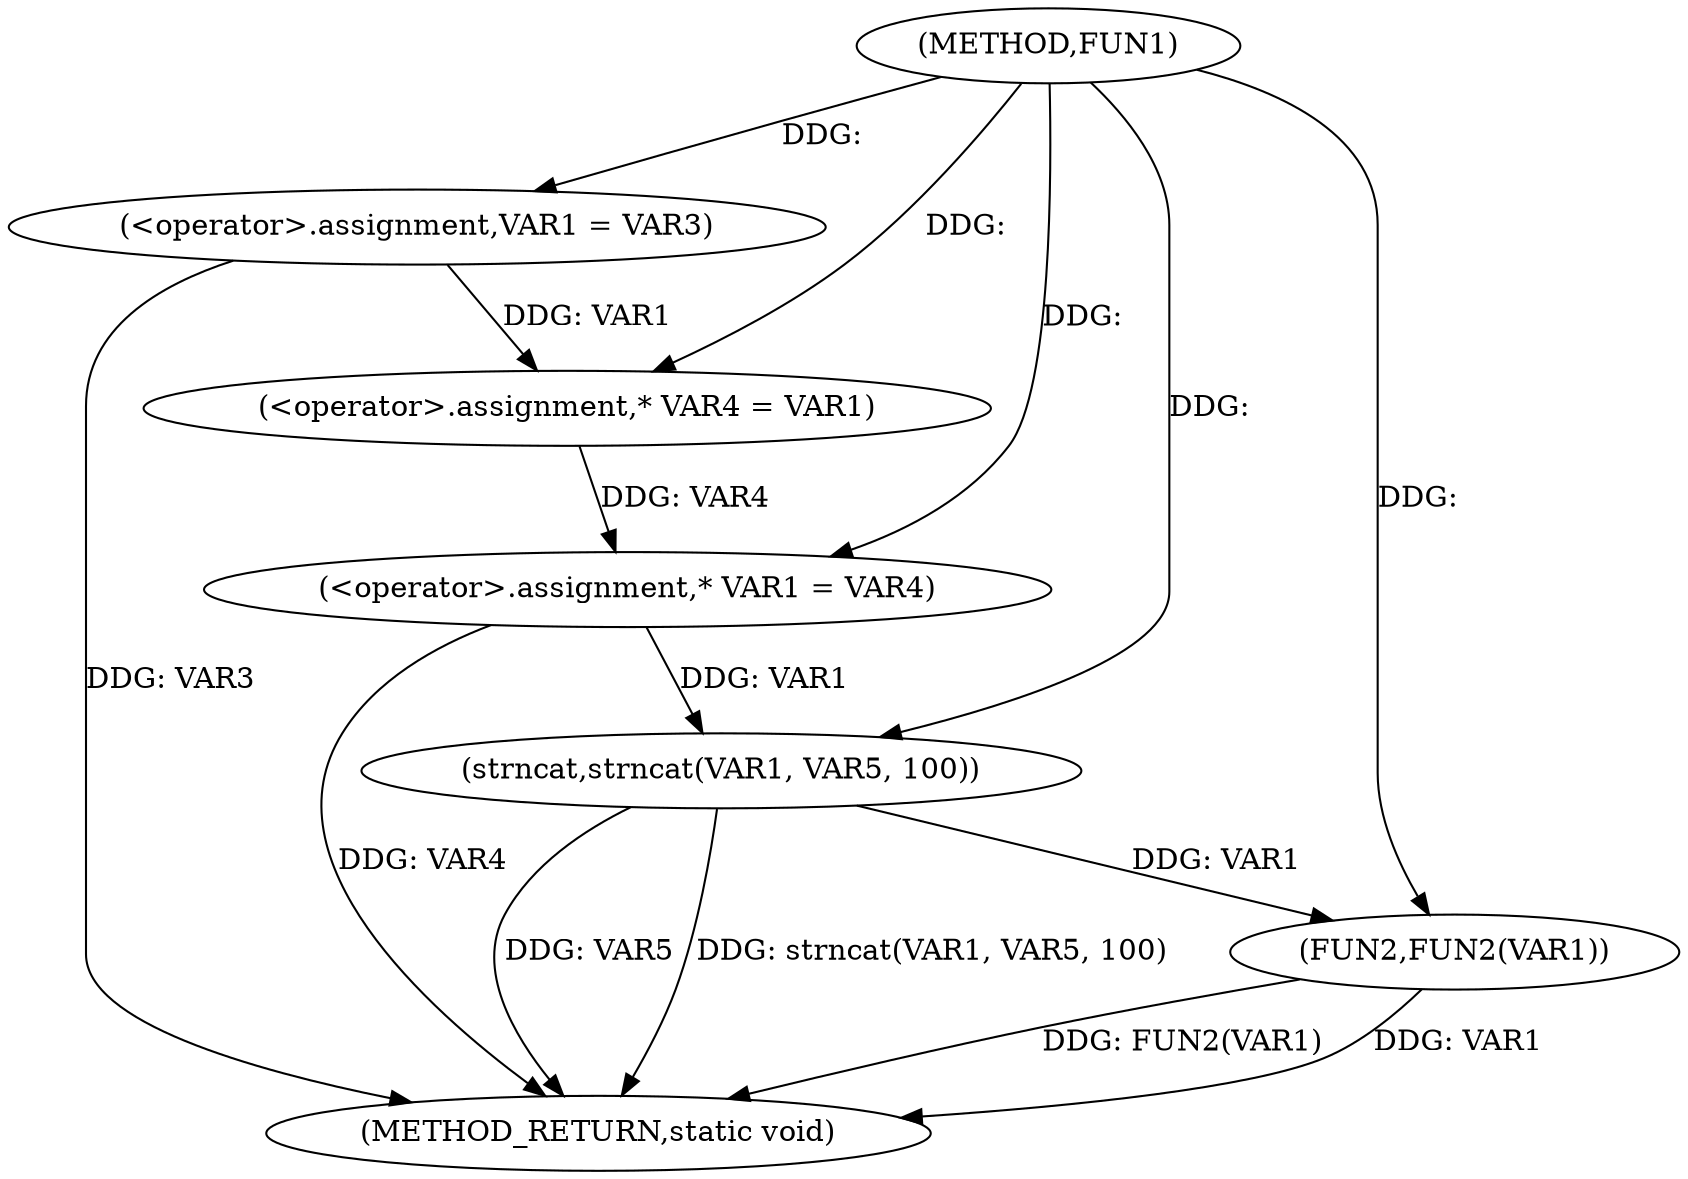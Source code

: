 digraph FUN1 {  
"1000100" [label = "(METHOD,FUN1)" ]
"1000125" [label = "(METHOD_RETURN,static void)" ]
"1000105" [label = "(<operator>.assignment,VAR1 = VAR3)" ]
"1000110" [label = "(<operator>.assignment,* VAR4 = VAR1)" ]
"1000114" [label = "(<operator>.assignment,* VAR1 = VAR4)" ]
"1000119" [label = "(strncat,strncat(VAR1, VAR5, 100))" ]
"1000123" [label = "(FUN2,FUN2(VAR1))" ]
  "1000105" -> "1000125"  [ label = "DDG: VAR3"] 
  "1000123" -> "1000125"  [ label = "DDG: FUN2(VAR1)"] 
  "1000119" -> "1000125"  [ label = "DDG: VAR5"] 
  "1000119" -> "1000125"  [ label = "DDG: strncat(VAR1, VAR5, 100)"] 
  "1000114" -> "1000125"  [ label = "DDG: VAR4"] 
  "1000123" -> "1000125"  [ label = "DDG: VAR1"] 
  "1000100" -> "1000105"  [ label = "DDG: "] 
  "1000105" -> "1000110"  [ label = "DDG: VAR1"] 
  "1000100" -> "1000110"  [ label = "DDG: "] 
  "1000110" -> "1000114"  [ label = "DDG: VAR4"] 
  "1000100" -> "1000114"  [ label = "DDG: "] 
  "1000114" -> "1000119"  [ label = "DDG: VAR1"] 
  "1000100" -> "1000119"  [ label = "DDG: "] 
  "1000119" -> "1000123"  [ label = "DDG: VAR1"] 
  "1000100" -> "1000123"  [ label = "DDG: "] 
}
